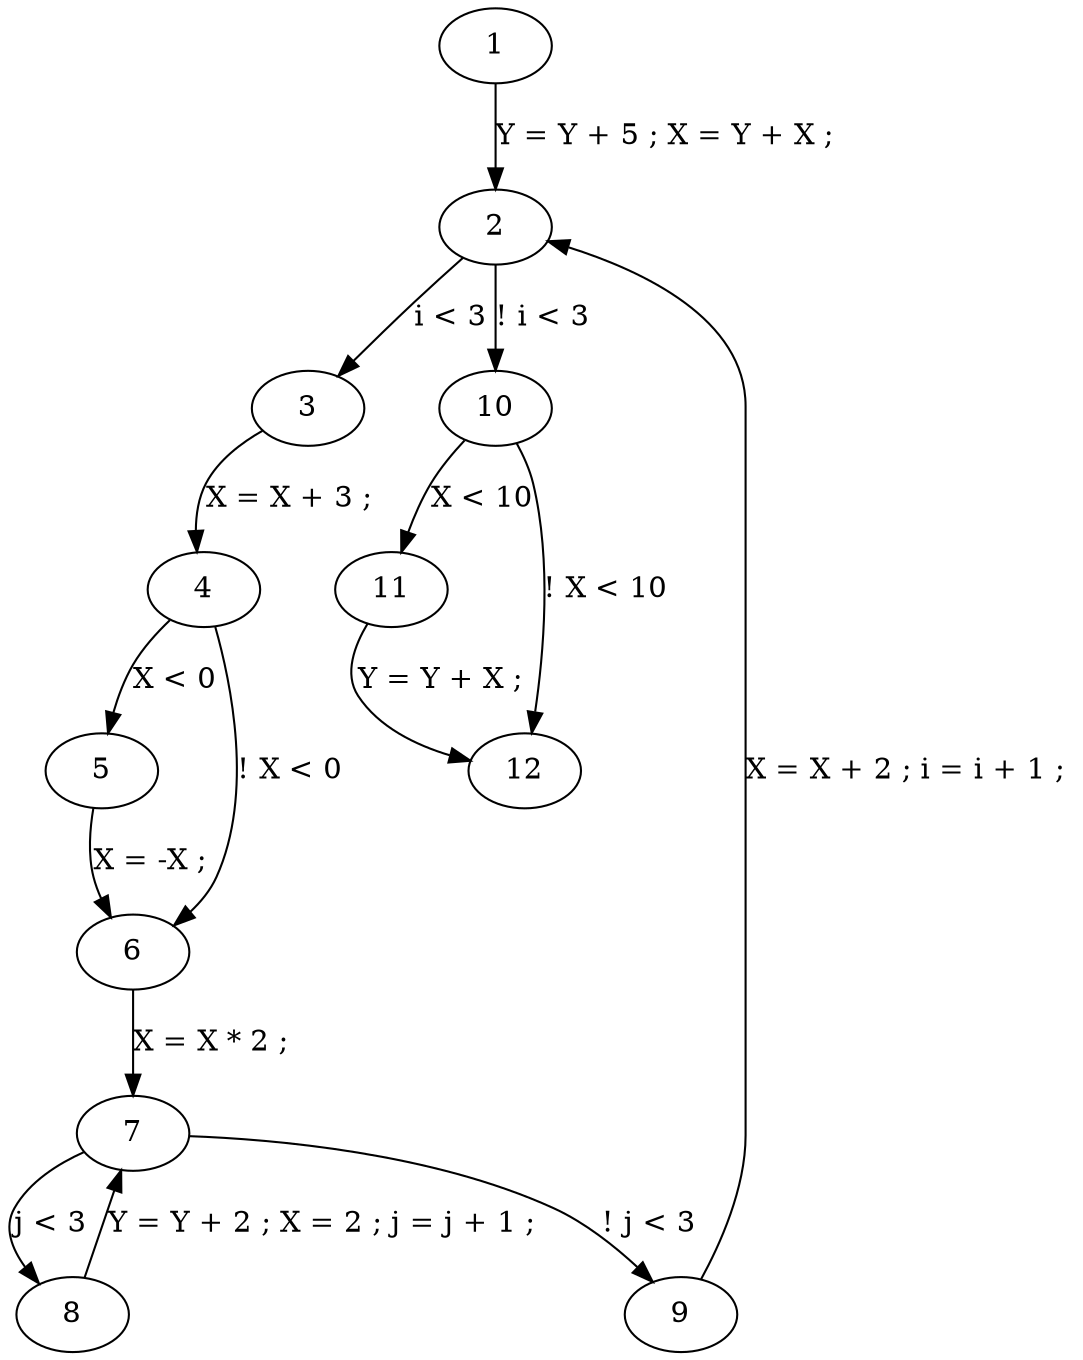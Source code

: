 strict digraph  {
1 [label=1];
2 [label=2];
3 [label=3];
4 [label=4];
5 [label=5];
6 [label=6];
7 [label=7];
8 [label=8];
9 [label=9];
10 [label=10];
11 [label=11];
12 [label=12];
1 -> 2  [label="Y = Y + 5 ; X = Y + X ; "];
2 -> 3  [label="i < 3"];
2 -> 10  [label="! i < 3"];
3 -> 4  [label="X = X + 3 ; "];
4 -> 5  [label="X < 0"];
4 -> 6  [label="! X < 0"];
5 -> 6  [label="X = -X ; "];
6 -> 7  [label="X = X * 2 ; "];
7 -> 8  [label="j < 3"];
7 -> 9  [label="! j < 3"];
8 -> 7  [label="Y = Y + 2 ; X = 2 ; j = j + 1 ; "];
9 -> 2  [label="X = X + 2 ; i = i + 1 ; "];
10 -> 11  [label="X < 10"];
10 -> 12  [label="! X < 10"];
11 -> 12  [label="Y = Y + X ; "];
}
